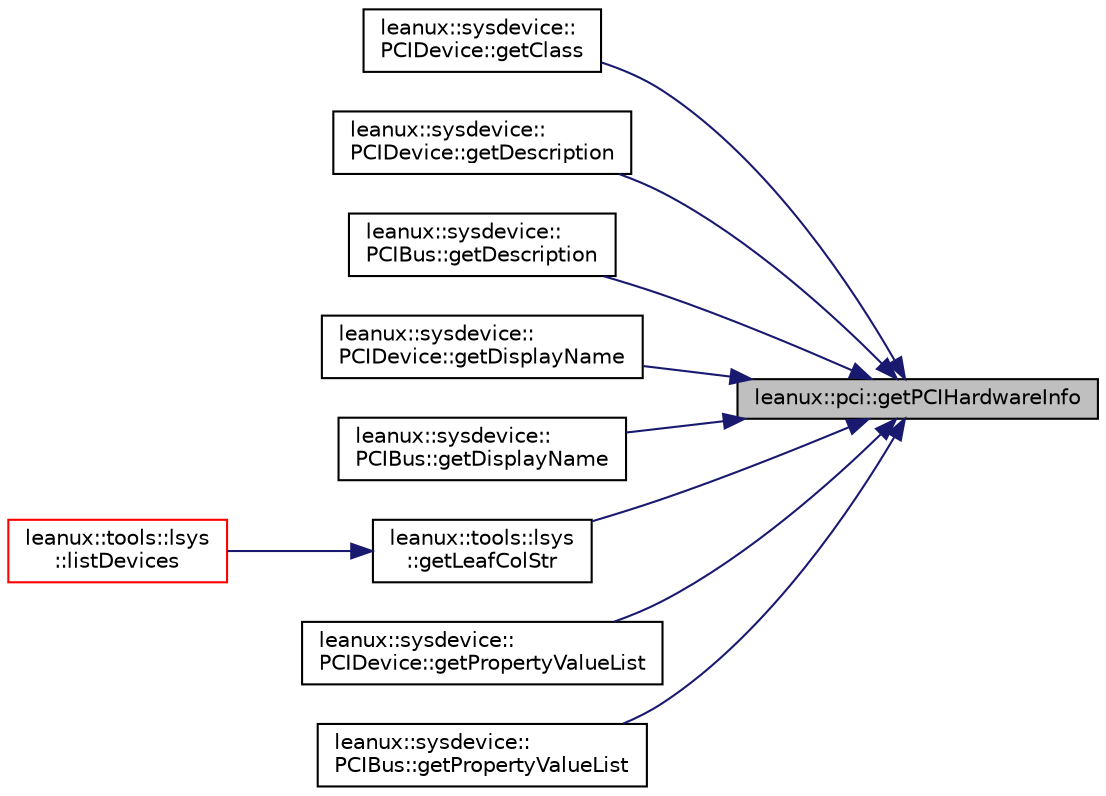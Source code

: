 digraph "leanux::pci::getPCIHardwareInfo"
{
 // LATEX_PDF_SIZE
  bgcolor="transparent";
  edge [fontname="Helvetica",fontsize="10",labelfontname="Helvetica",labelfontsize="10"];
  node [fontname="Helvetica",fontsize="10",shape=record];
  rankdir="RL";
  Node1 [label="leanux::pci::getPCIHardwareInfo",height=0.2,width=0.4,color="black", fillcolor="grey75", style="filled", fontcolor="black",tooltip="Get PCI device info based on (vendor,device) function retrieves data from /usr/share/misc/pci...."];
  Node1 -> Node2 [dir="back",color="midnightblue",fontsize="10",style="solid",fontname="Helvetica"];
  Node2 [label="leanux::sysdevice::\lPCIDevice::getClass",height=0.2,width=0.4,color="black",URL="$classleanux_1_1sysdevice_1_1PCIDevice.html#a2df5ef99735d1b71a81e8fdace7ec681",tooltip="Get the device class for this device."];
  Node1 -> Node3 [dir="back",color="midnightblue",fontsize="10",style="solid",fontname="Helvetica"];
  Node3 [label="leanux::sysdevice::\lPCIDevice::getDescription",height=0.2,width=0.4,color="black",URL="$classleanux_1_1sysdevice_1_1PCIDevice.html#aae7c18dcb959c11184e4b25afa5afae1",tooltip="Get a human readable description of this SysDevice."];
  Node1 -> Node4 [dir="back",color="midnightblue",fontsize="10",style="solid",fontname="Helvetica"];
  Node4 [label="leanux::sysdevice::\lPCIBus::getDescription",height=0.2,width=0.4,color="black",URL="$classleanux_1_1sysdevice_1_1PCIBus.html#a5767e123c5ff43d23820b4977712bda8",tooltip="Get a human readable description of this SysDevice."];
  Node1 -> Node5 [dir="back",color="midnightblue",fontsize="10",style="solid",fontname="Helvetica"];
  Node5 [label="leanux::sysdevice::\lPCIDevice::getDisplayName",height=0.2,width=0.4,color="black",URL="$classleanux_1_1sysdevice_1_1PCIDevice.html#a1c5f78d7c4338387d91faddca98f5028",tooltip=" "];
  Node1 -> Node6 [dir="back",color="midnightblue",fontsize="10",style="solid",fontname="Helvetica"];
  Node6 [label="leanux::sysdevice::\lPCIBus::getDisplayName",height=0.2,width=0.4,color="black",URL="$classleanux_1_1sysdevice_1_1PCIBus.html#a9873b111948df2dbc4e24097555718f3",tooltip=" "];
  Node1 -> Node7 [dir="back",color="midnightblue",fontsize="10",style="solid",fontname="Helvetica"];
  Node7 [label="leanux::tools::lsys\l::getLeafColStr",height=0.2,width=0.4,color="black",URL="$namespaceleanux_1_1tools_1_1lsys.html#a4a56050ff78d8c77b6a699ff6d5aea50",tooltip="get named field attributes for the SysDevice."];
  Node7 -> Node8 [dir="back",color="midnightblue",fontsize="10",style="solid",fontname="Helvetica"];
  Node8 [label="leanux::tools::lsys\l::listDevices",height=0.2,width=0.4,color="red",URL="$namespaceleanux_1_1tools_1_1lsys.html#ad858cdc5736e1be415f25fdaec024b58",tooltip="list devices, filtered if opt_t is set."];
  Node1 -> Node12 [dir="back",color="midnightblue",fontsize="10",style="solid",fontname="Helvetica"];
  Node12 [label="leanux::sysdevice::\lPCIDevice::getPropertyValueList",height=0.2,width=0.4,color="black",URL="$classleanux_1_1sysdevice_1_1PCIDevice.html#a226c6285004593dad421a814e57fb505",tooltip=" "];
  Node1 -> Node13 [dir="back",color="midnightblue",fontsize="10",style="solid",fontname="Helvetica"];
  Node13 [label="leanux::sysdevice::\lPCIBus::getPropertyValueList",height=0.2,width=0.4,color="black",URL="$classleanux_1_1sysdevice_1_1PCIBus.html#aa16e0e79f92e04a8e3cfebae0b133e23",tooltip=" "];
}
